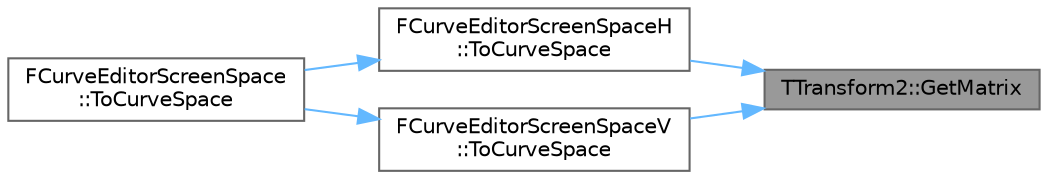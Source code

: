 digraph "TTransform2::GetMatrix"
{
 // INTERACTIVE_SVG=YES
 // LATEX_PDF_SIZE
  bgcolor="transparent";
  edge [fontname=Helvetica,fontsize=10,labelfontname=Helvetica,labelfontsize=10];
  node [fontname=Helvetica,fontsize=10,shape=box,height=0.2,width=0.4];
  rankdir="RL";
  Node1 [id="Node000001",label="TTransform2::GetMatrix",height=0.2,width=0.4,color="gray40", fillcolor="grey60", style="filled", fontcolor="black",tooltip="Access to the 2x2 transform."];
  Node1 -> Node2 [id="edge1_Node000001_Node000002",dir="back",color="steelblue1",style="solid",tooltip=" "];
  Node2 [id="Node000002",label="FCurveEditorScreenSpaceH\l::ToCurveSpace",height=0.2,width=0.4,color="grey40", fillcolor="white", style="filled",URL="$dd/d2d/structFCurveEditorScreenSpaceH.html#af862f0edf9aeedfd9791c1942687f670",tooltip="Transform this screen space into a curve space using the specified transform."];
  Node2 -> Node3 [id="edge2_Node000002_Node000003",dir="back",color="steelblue1",style="solid",tooltip=" "];
  Node3 [id="Node000003",label="FCurveEditorScreenSpace\l::ToCurveSpace",height=0.2,width=0.4,color="grey40", fillcolor="white", style="filled",URL="$d5/d47/structFCurveEditorScreenSpace.html#aae2ab1408b4e7fdc0fd1bc53cbc07816",tooltip="Transform this screen space into a curve space using the specified transform."];
  Node1 -> Node4 [id="edge3_Node000001_Node000004",dir="back",color="steelblue1",style="solid",tooltip=" "];
  Node4 [id="Node000004",label="FCurveEditorScreenSpaceV\l::ToCurveSpace",height=0.2,width=0.4,color="grey40", fillcolor="white", style="filled",URL="$de/d27/structFCurveEditorScreenSpaceV.html#a6e70b7ba2c9136b447bc472c0abb2793",tooltip="Transform this screen space into a curve space using the specified transform."];
  Node4 -> Node3 [id="edge4_Node000004_Node000003",dir="back",color="steelblue1",style="solid",tooltip=" "];
}
